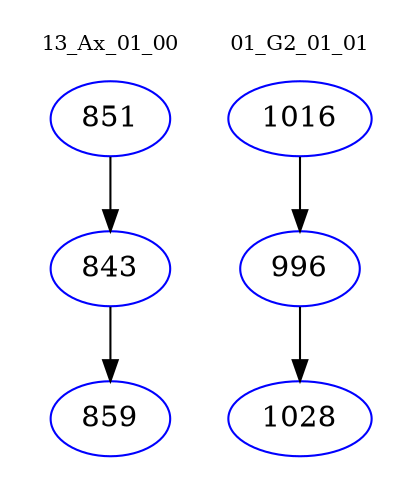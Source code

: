 digraph{
subgraph cluster_0 {
color = white
label = "13_Ax_01_00";
fontsize=10;
T0_851 [label="851", color="blue"]
T0_851 -> T0_843 [color="black"]
T0_843 [label="843", color="blue"]
T0_843 -> T0_859 [color="black"]
T0_859 [label="859", color="blue"]
}
subgraph cluster_1 {
color = white
label = "01_G2_01_01";
fontsize=10;
T1_1016 [label="1016", color="blue"]
T1_1016 -> T1_996 [color="black"]
T1_996 [label="996", color="blue"]
T1_996 -> T1_1028 [color="black"]
T1_1028 [label="1028", color="blue"]
}
}
